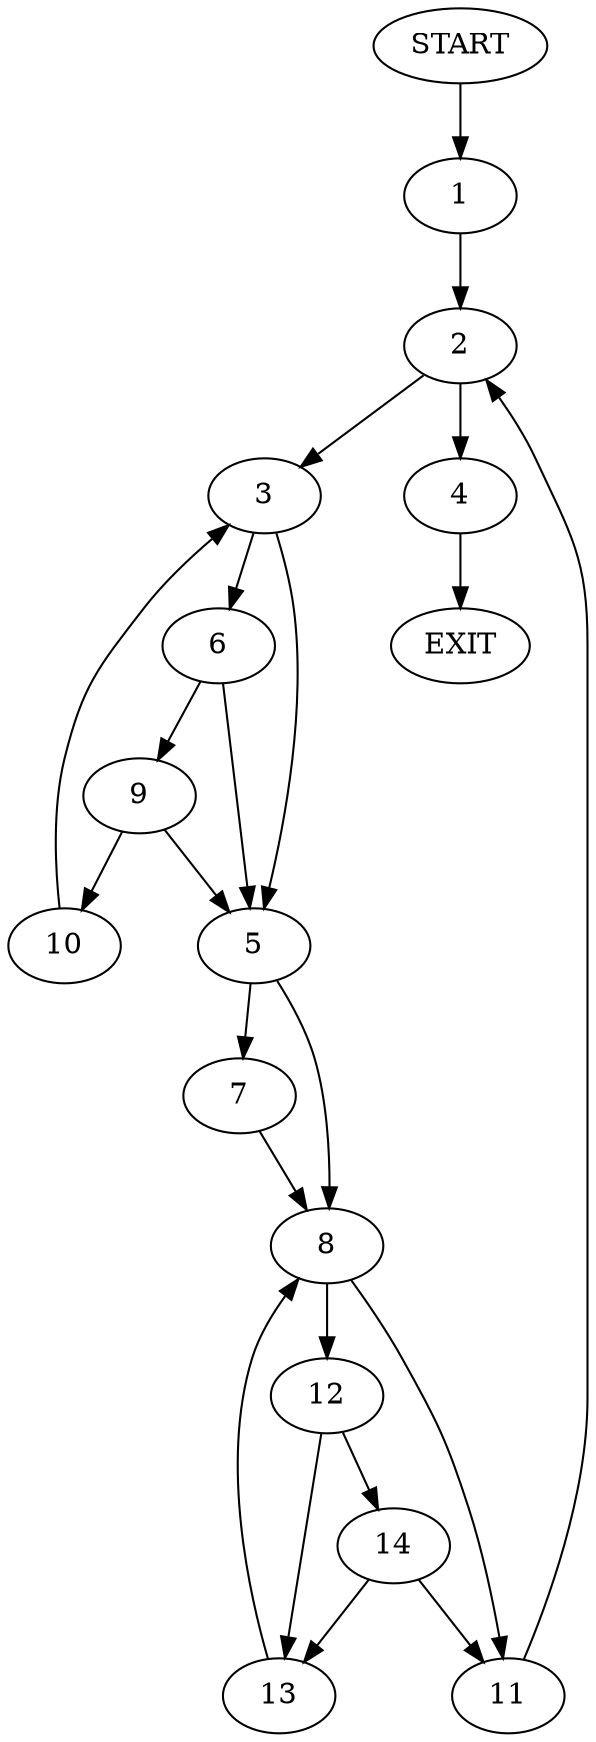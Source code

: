 digraph {
0 [label="START"]
15 [label="EXIT"]
0 -> 1
1 -> 2
2 -> 3
2 -> 4
4 -> 15
3 -> 5
3 -> 6
5 -> 7
5 -> 8
6 -> 9
6 -> 5
9 -> 5
9 -> 10
10 -> 3
7 -> 8
8 -> 11
8 -> 12
11 -> 2
12 -> 13
12 -> 14
14 -> 11
14 -> 13
13 -> 8
}
